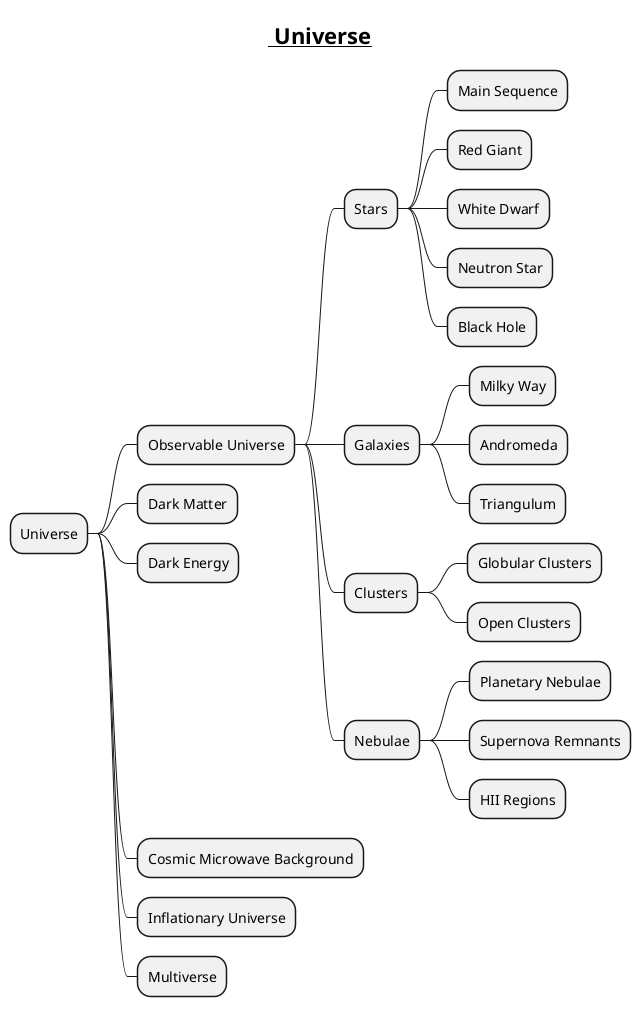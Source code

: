 @startmindmap
title =__ Universe__

* Universe
** Observable Universe
*** Stars
**** Main Sequence
**** Red Giant
**** White Dwarf
**** Neutron Star
**** Black Hole
*** Galaxies
**** Milky Way
**** Andromeda
**** Triangulum
*** Clusters
**** Globular Clusters
**** Open Clusters
*** Nebulae
**** Planetary Nebulae
**** Supernova Remnants
**** HII Regions
** Dark Matter
** Dark Energy
** Cosmic Microwave Background
** Inflationary Universe
** Multiverse
@endmindmap
